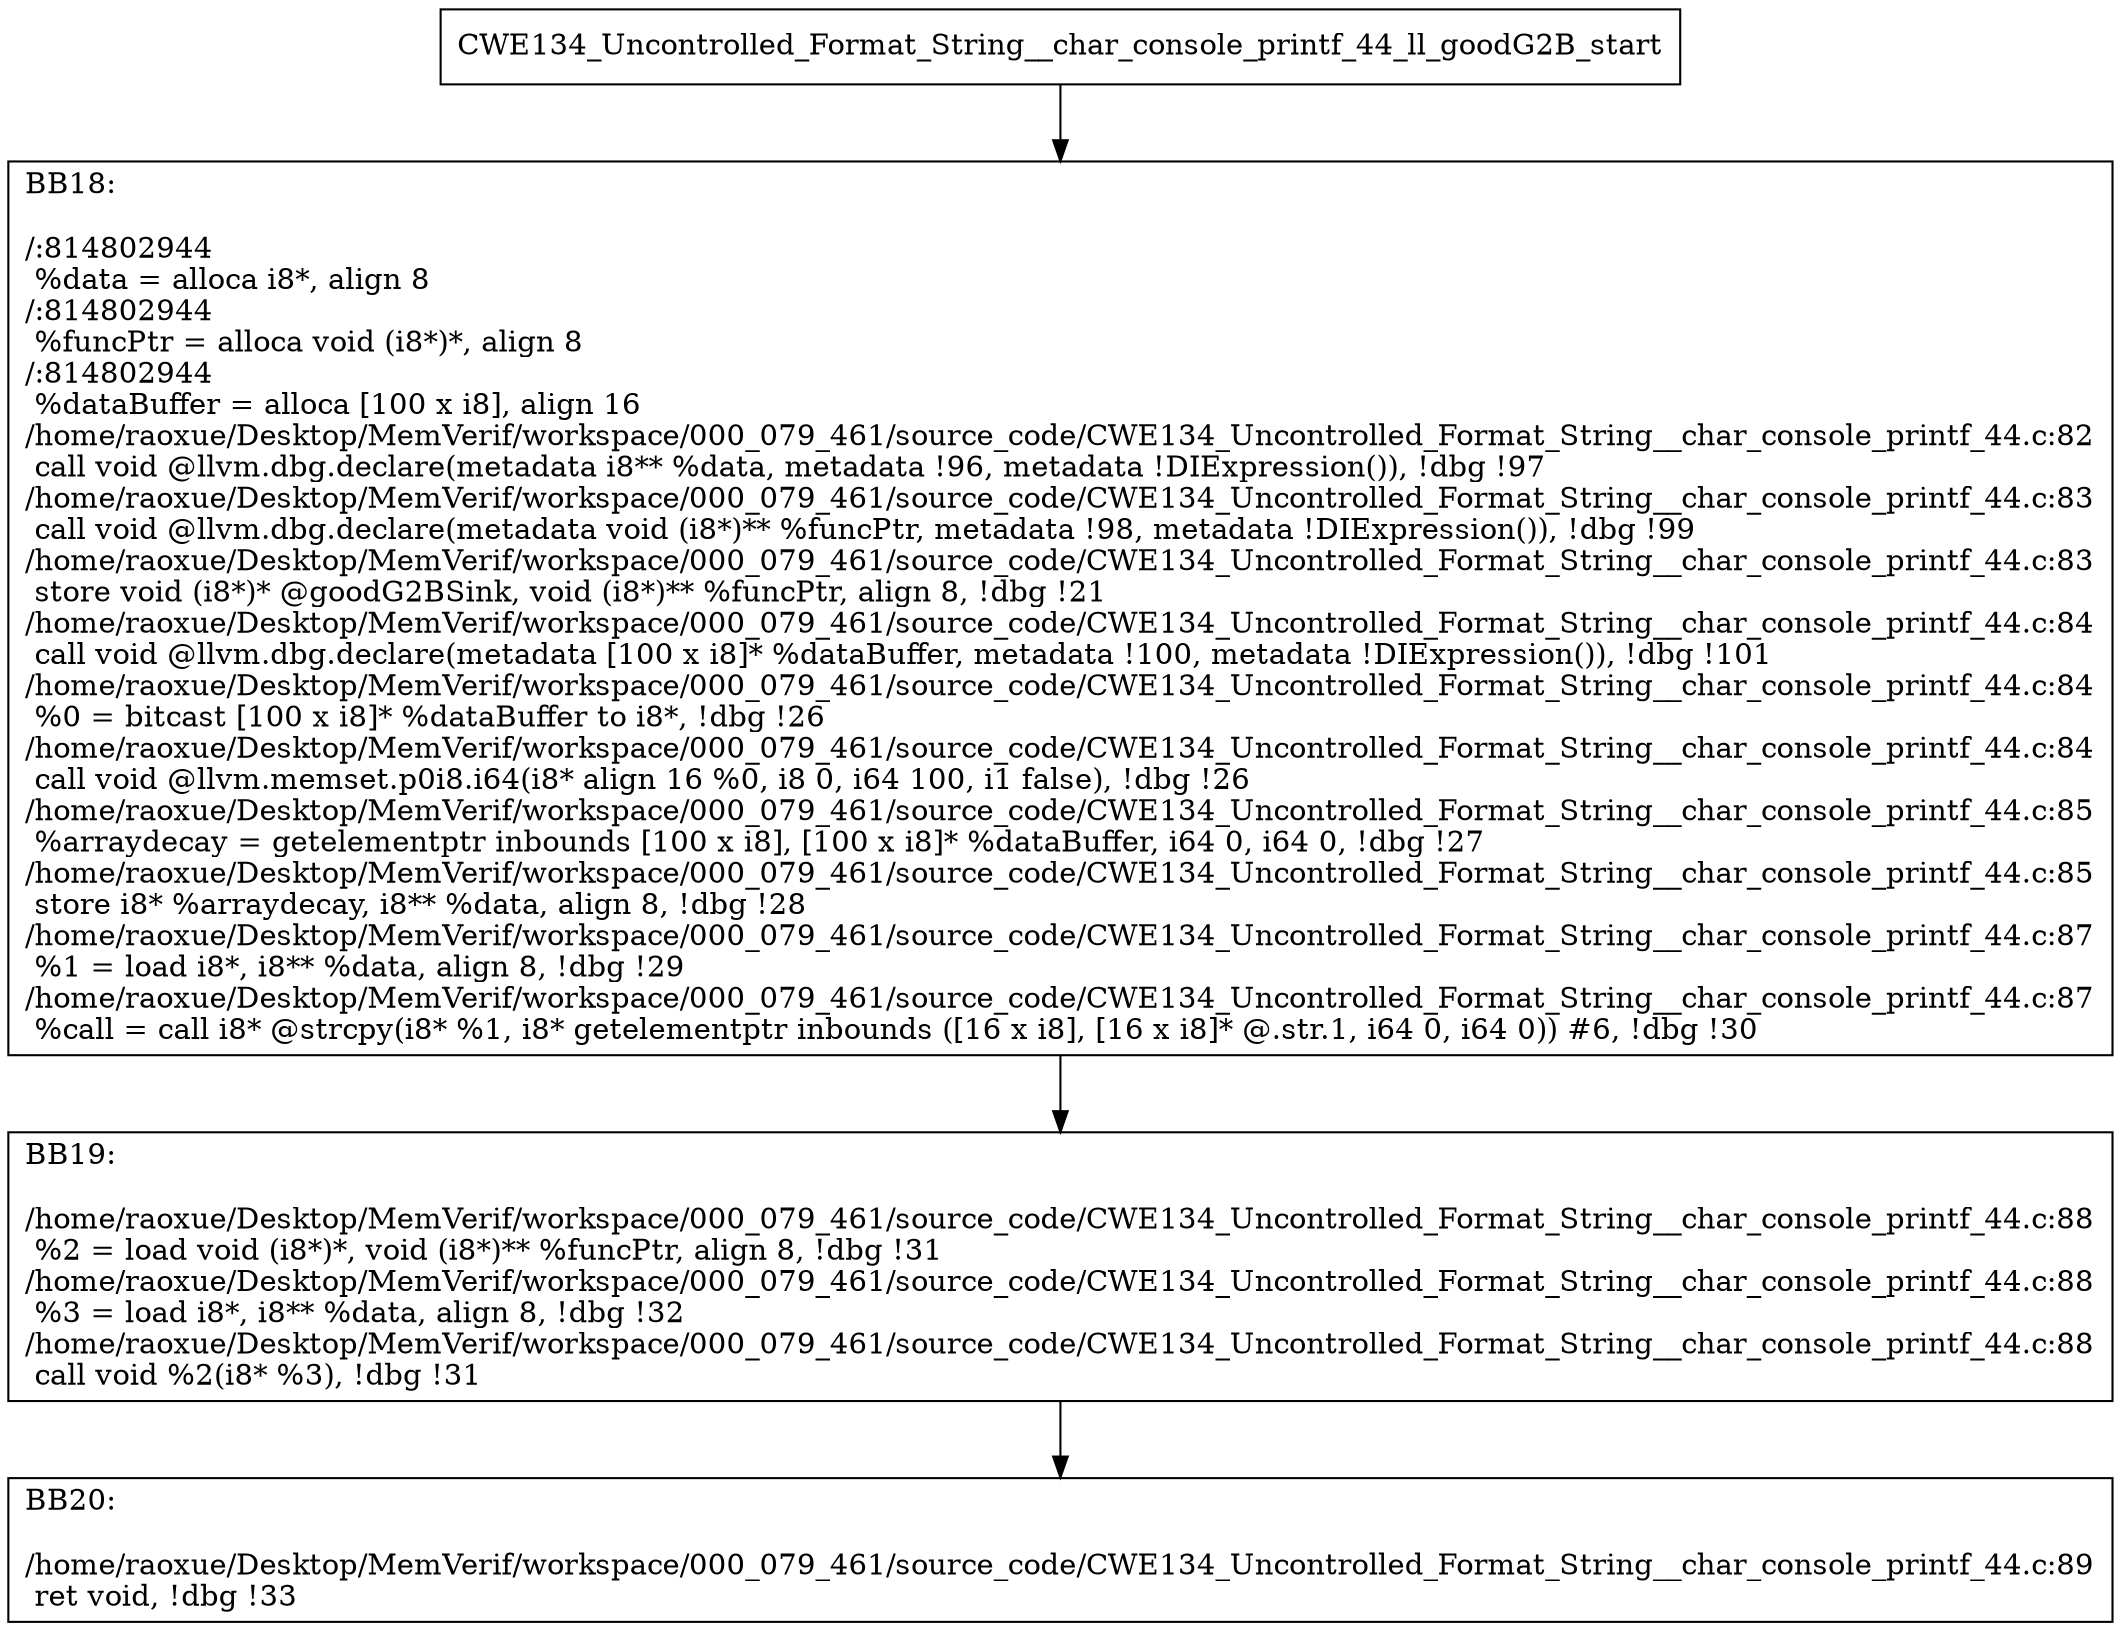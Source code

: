 digraph "CFG for'CWE134_Uncontrolled_Format_String__char_console_printf_44_ll_goodG2B' function" {
	BBCWE134_Uncontrolled_Format_String__char_console_printf_44_ll_goodG2B_start[shape=record,label="{CWE134_Uncontrolled_Format_String__char_console_printf_44_ll_goodG2B_start}"];
	BBCWE134_Uncontrolled_Format_String__char_console_printf_44_ll_goodG2B_start-> CWE134_Uncontrolled_Format_String__char_console_printf_44_ll_goodG2BBB18;
	CWE134_Uncontrolled_Format_String__char_console_printf_44_ll_goodG2BBB18 [shape=record, label="{BB18:\l\l/:814802944\l
  %data = alloca i8*, align 8\l
/:814802944\l
  %funcPtr = alloca void (i8*)*, align 8\l
/:814802944\l
  %dataBuffer = alloca [100 x i8], align 16\l
/home/raoxue/Desktop/MemVerif/workspace/000_079_461/source_code/CWE134_Uncontrolled_Format_String__char_console_printf_44.c:82\l
  call void @llvm.dbg.declare(metadata i8** %data, metadata !96, metadata !DIExpression()), !dbg !97\l
/home/raoxue/Desktop/MemVerif/workspace/000_079_461/source_code/CWE134_Uncontrolled_Format_String__char_console_printf_44.c:83\l
  call void @llvm.dbg.declare(metadata void (i8*)** %funcPtr, metadata !98, metadata !DIExpression()), !dbg !99\l
/home/raoxue/Desktop/MemVerif/workspace/000_079_461/source_code/CWE134_Uncontrolled_Format_String__char_console_printf_44.c:83\l
  store void (i8*)* @goodG2BSink, void (i8*)** %funcPtr, align 8, !dbg !21\l
/home/raoxue/Desktop/MemVerif/workspace/000_079_461/source_code/CWE134_Uncontrolled_Format_String__char_console_printf_44.c:84\l
  call void @llvm.dbg.declare(metadata [100 x i8]* %dataBuffer, metadata !100, metadata !DIExpression()), !dbg !101\l
/home/raoxue/Desktop/MemVerif/workspace/000_079_461/source_code/CWE134_Uncontrolled_Format_String__char_console_printf_44.c:84\l
  %0 = bitcast [100 x i8]* %dataBuffer to i8*, !dbg !26\l
/home/raoxue/Desktop/MemVerif/workspace/000_079_461/source_code/CWE134_Uncontrolled_Format_String__char_console_printf_44.c:84\l
  call void @llvm.memset.p0i8.i64(i8* align 16 %0, i8 0, i64 100, i1 false), !dbg !26\l
/home/raoxue/Desktop/MemVerif/workspace/000_079_461/source_code/CWE134_Uncontrolled_Format_String__char_console_printf_44.c:85\l
  %arraydecay = getelementptr inbounds [100 x i8], [100 x i8]* %dataBuffer, i64 0, i64 0, !dbg !27\l
/home/raoxue/Desktop/MemVerif/workspace/000_079_461/source_code/CWE134_Uncontrolled_Format_String__char_console_printf_44.c:85\l
  store i8* %arraydecay, i8** %data, align 8, !dbg !28\l
/home/raoxue/Desktop/MemVerif/workspace/000_079_461/source_code/CWE134_Uncontrolled_Format_String__char_console_printf_44.c:87\l
  %1 = load i8*, i8** %data, align 8, !dbg !29\l
/home/raoxue/Desktop/MemVerif/workspace/000_079_461/source_code/CWE134_Uncontrolled_Format_String__char_console_printf_44.c:87\l
  %call = call i8* @strcpy(i8* %1, i8* getelementptr inbounds ([16 x i8], [16 x i8]* @.str.1, i64 0, i64 0)) #6, !dbg !30\l
}"];
	CWE134_Uncontrolled_Format_String__char_console_printf_44_ll_goodG2BBB18-> CWE134_Uncontrolled_Format_String__char_console_printf_44_ll_goodG2BBB19;
	CWE134_Uncontrolled_Format_String__char_console_printf_44_ll_goodG2BBB19 [shape=record, label="{BB19:\l\l/home/raoxue/Desktop/MemVerif/workspace/000_079_461/source_code/CWE134_Uncontrolled_Format_String__char_console_printf_44.c:88\l
  %2 = load void (i8*)*, void (i8*)** %funcPtr, align 8, !dbg !31\l
/home/raoxue/Desktop/MemVerif/workspace/000_079_461/source_code/CWE134_Uncontrolled_Format_String__char_console_printf_44.c:88\l
  %3 = load i8*, i8** %data, align 8, !dbg !32\l
/home/raoxue/Desktop/MemVerif/workspace/000_079_461/source_code/CWE134_Uncontrolled_Format_String__char_console_printf_44.c:88\l
  call void %2(i8* %3), !dbg !31\l
}"];
	CWE134_Uncontrolled_Format_String__char_console_printf_44_ll_goodG2BBB19-> CWE134_Uncontrolled_Format_String__char_console_printf_44_ll_goodG2BBB20;
	CWE134_Uncontrolled_Format_String__char_console_printf_44_ll_goodG2BBB20 [shape=record, label="{BB20:\l\l/home/raoxue/Desktop/MemVerif/workspace/000_079_461/source_code/CWE134_Uncontrolled_Format_String__char_console_printf_44.c:89\l
  ret void, !dbg !33\l
}"];
}

